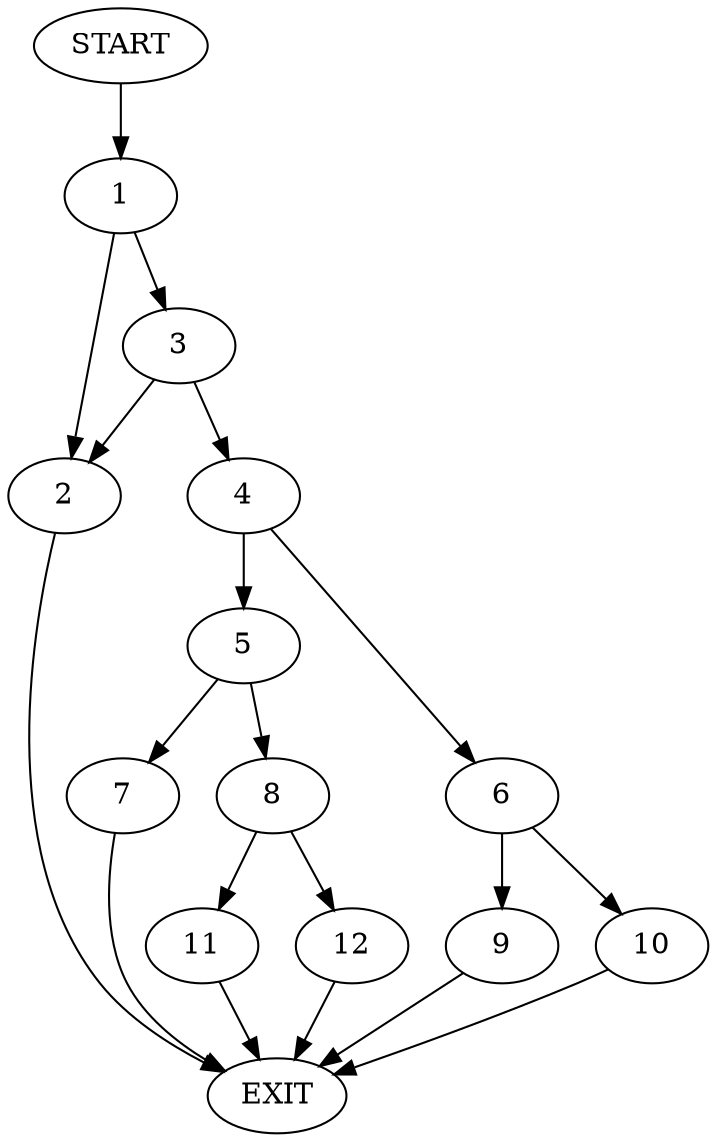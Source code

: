 digraph {
0 [label="START"]
13 [label="EXIT"]
0 -> 1
1 -> 2
1 -> 3
3 -> 2
3 -> 4
2 -> 13
4 -> 5
4 -> 6
5 -> 7
5 -> 8
6 -> 9
6 -> 10
9 -> 13
10 -> 13
8 -> 11
8 -> 12
7 -> 13
11 -> 13
12 -> 13
}
